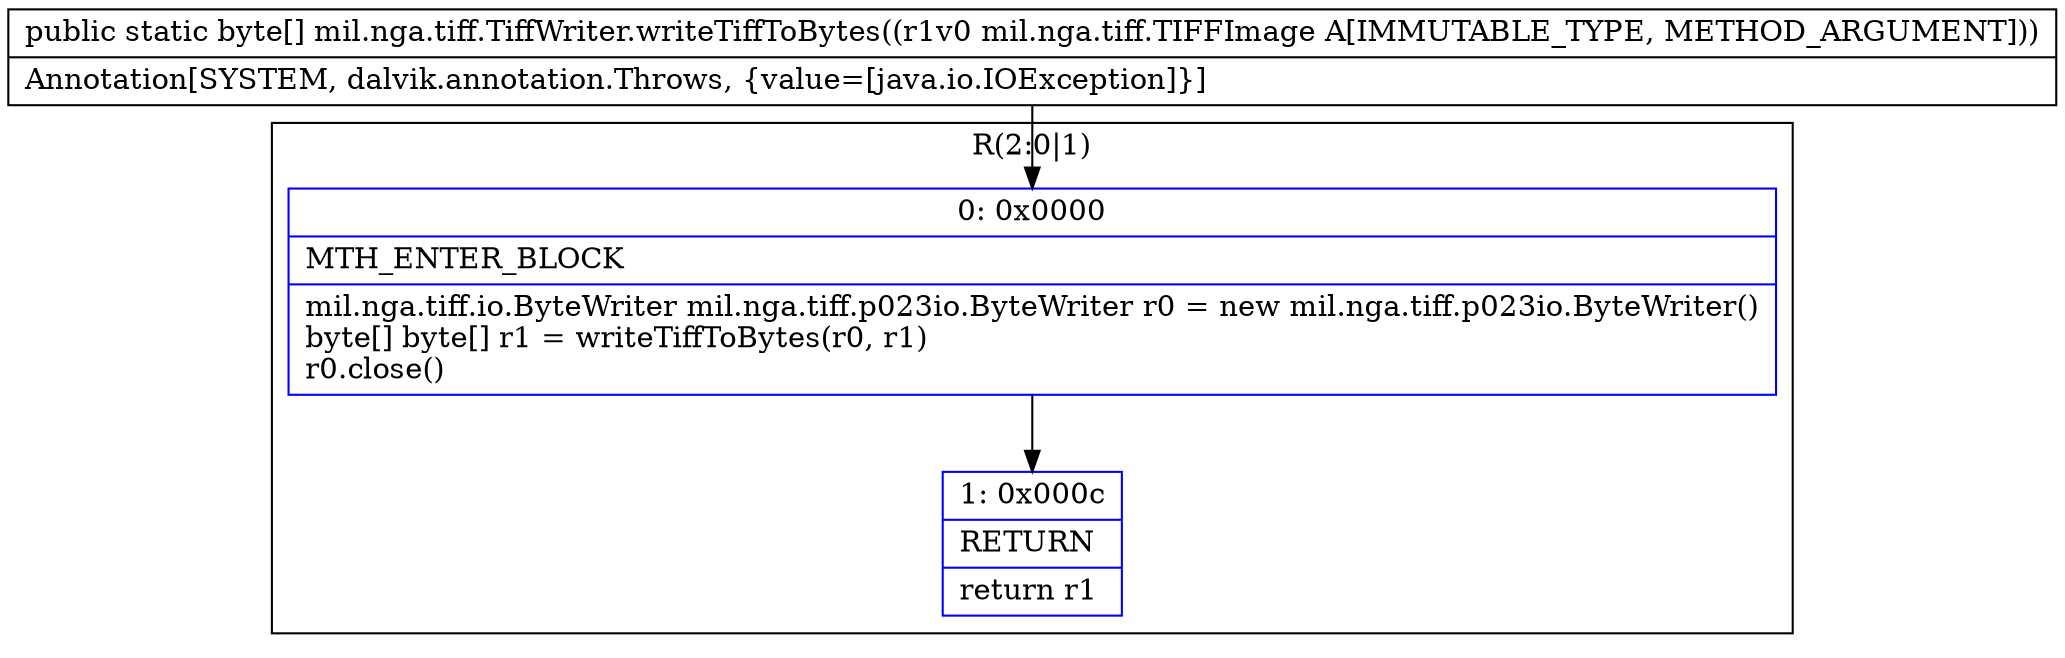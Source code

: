 digraph "CFG formil.nga.tiff.TiffWriter.writeTiffToBytes(Lmil\/nga\/tiff\/TIFFImage;)[B" {
subgraph cluster_Region_1018633649 {
label = "R(2:0|1)";
node [shape=record,color=blue];
Node_0 [shape=record,label="{0\:\ 0x0000|MTH_ENTER_BLOCK\l|mil.nga.tiff.io.ByteWriter mil.nga.tiff.p023io.ByteWriter r0 = new mil.nga.tiff.p023io.ByteWriter()\lbyte[] byte[] r1 = writeTiffToBytes(r0, r1)\lr0.close()\l}"];
Node_1 [shape=record,label="{1\:\ 0x000c|RETURN\l|return r1\l}"];
}
MethodNode[shape=record,label="{public static byte[] mil.nga.tiff.TiffWriter.writeTiffToBytes((r1v0 mil.nga.tiff.TIFFImage A[IMMUTABLE_TYPE, METHOD_ARGUMENT]))  | Annotation[SYSTEM, dalvik.annotation.Throws, \{value=[java.io.IOException]\}]\l}"];
MethodNode -> Node_0;
Node_0 -> Node_1;
}

